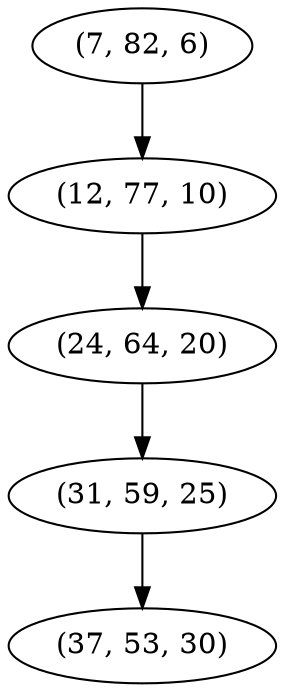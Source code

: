 digraph tree {
    "(7, 82, 6)";
    "(12, 77, 10)";
    "(24, 64, 20)";
    "(31, 59, 25)";
    "(37, 53, 30)";
    "(7, 82, 6)" -> "(12, 77, 10)";
    "(12, 77, 10)" -> "(24, 64, 20)";
    "(24, 64, 20)" -> "(31, 59, 25)";
    "(31, 59, 25)" -> "(37, 53, 30)";
}
